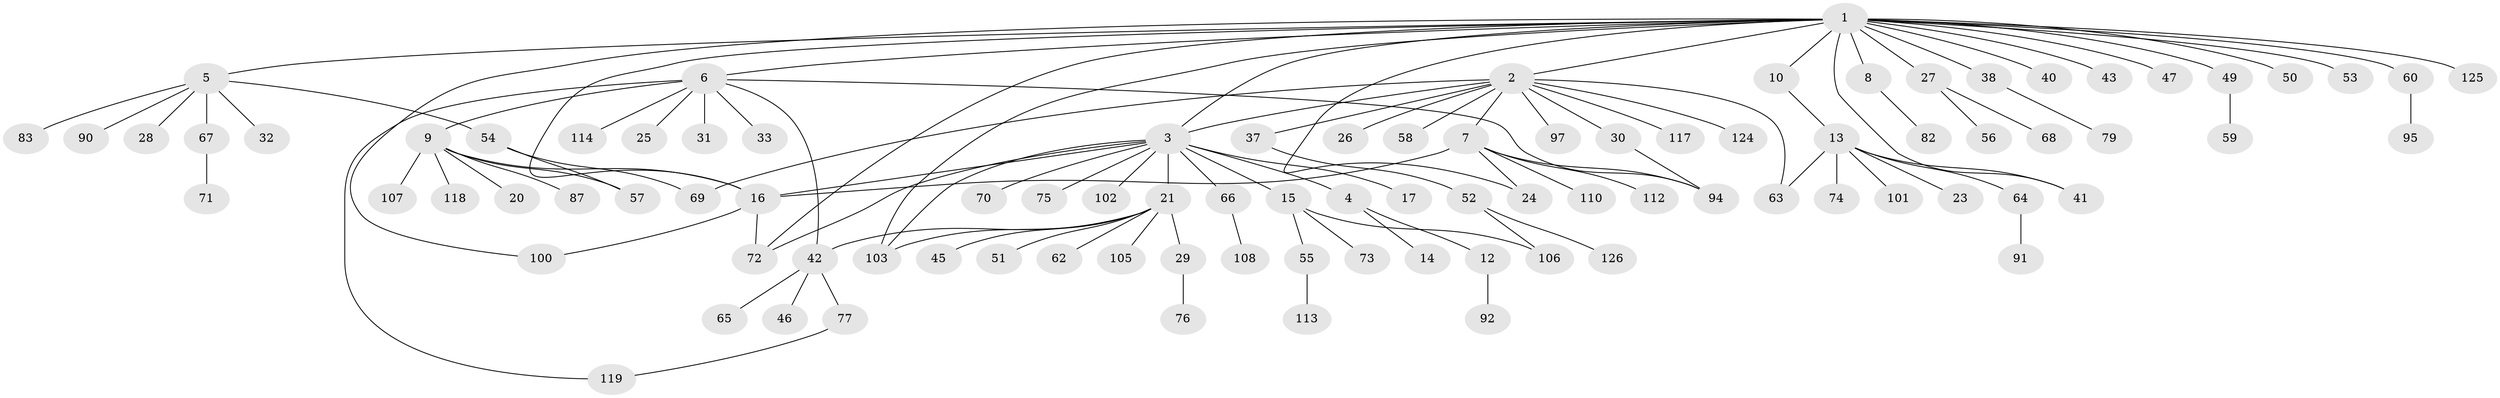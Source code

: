 // Generated by graph-tools (version 1.1) at 2025/52/02/27/25 19:52:00]
// undirected, 94 vertices, 112 edges
graph export_dot {
graph [start="1"]
  node [color=gray90,style=filled];
  1 [super="+39"];
  2 [super="+36"];
  3 [super="+19"];
  4;
  5 [super="+11"];
  6 [super="+22"];
  7 [super="+115"];
  8;
  9 [super="+84"];
  10;
  12 [super="+48"];
  13 [super="+61"];
  14 [super="+81"];
  15 [super="+18"];
  16 [super="+85"];
  17;
  20;
  21 [super="+35"];
  23;
  24;
  25;
  26;
  27 [super="+34"];
  28;
  29 [super="+109"];
  30;
  31;
  32 [super="+86"];
  33 [super="+120"];
  37;
  38;
  40 [super="+89"];
  41;
  42 [super="+116"];
  43 [super="+44"];
  45;
  46;
  47;
  49;
  50;
  51;
  52 [super="+93"];
  53 [super="+88"];
  54;
  55;
  56;
  57 [super="+80"];
  58;
  59;
  60;
  62 [super="+104"];
  63 [super="+111"];
  64 [super="+99"];
  65;
  66;
  67 [super="+98"];
  68;
  69 [super="+96"];
  70;
  71;
  72;
  73;
  74 [super="+78"];
  75;
  76;
  77 [super="+121"];
  79;
  82;
  83;
  87;
  90;
  91;
  92;
  94 [super="+122"];
  95 [super="+123"];
  97;
  100;
  101;
  102;
  103;
  105;
  106;
  107;
  108;
  110;
  112;
  113;
  114;
  117;
  118;
  119;
  124;
  125;
  126;
  1 -- 2;
  1 -- 3;
  1 -- 5;
  1 -- 6;
  1 -- 8;
  1 -- 10;
  1 -- 24;
  1 -- 27;
  1 -- 38;
  1 -- 40;
  1 -- 43;
  1 -- 47;
  1 -- 49;
  1 -- 50;
  1 -- 60;
  1 -- 72;
  1 -- 100;
  1 -- 103;
  1 -- 125;
  1 -- 53;
  1 -- 41;
  1 -- 16;
  2 -- 3;
  2 -- 7;
  2 -- 26;
  2 -- 30;
  2 -- 37;
  2 -- 58;
  2 -- 63;
  2 -- 69;
  2 -- 97;
  2 -- 124;
  2 -- 117;
  3 -- 4;
  3 -- 15;
  3 -- 16;
  3 -- 17;
  3 -- 21;
  3 -- 70;
  3 -- 72;
  3 -- 75;
  3 -- 102;
  3 -- 103;
  3 -- 66;
  4 -- 12;
  4 -- 14;
  5 -- 28;
  5 -- 32;
  5 -- 54;
  5 -- 67;
  5 -- 83;
  5 -- 90;
  6 -- 9;
  6 -- 33;
  6 -- 42;
  6 -- 114;
  6 -- 119;
  6 -- 25;
  6 -- 94;
  6 -- 31;
  7 -- 24;
  7 -- 110;
  7 -- 112;
  7 -- 16;
  7 -- 94;
  8 -- 82;
  9 -- 16;
  9 -- 20;
  9 -- 57;
  9 -- 107;
  9 -- 118;
  9 -- 87;
  10 -- 13;
  12 -- 92;
  13 -- 23;
  13 -- 41;
  13 -- 63;
  13 -- 64;
  13 -- 74;
  13 -- 101;
  15 -- 55;
  15 -- 106;
  15 -- 73;
  16 -- 72;
  16 -- 100;
  21 -- 29;
  21 -- 42;
  21 -- 45;
  21 -- 51;
  21 -- 103;
  21 -- 105;
  21 -- 62;
  27 -- 56;
  27 -- 68;
  29 -- 76;
  30 -- 94;
  37 -- 52;
  38 -- 79;
  42 -- 46;
  42 -- 65;
  42 -- 77;
  49 -- 59;
  52 -- 106;
  52 -- 126;
  54 -- 69;
  54 -- 57;
  55 -- 113;
  60 -- 95;
  64 -- 91;
  66 -- 108;
  67 -- 71;
  77 -- 119;
}
